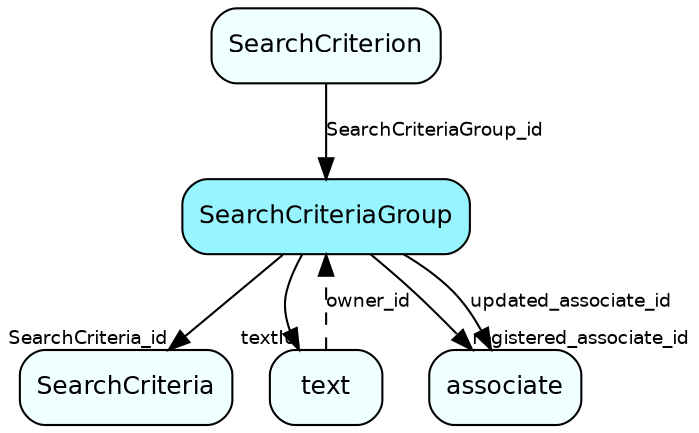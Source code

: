 digraph SearchCriteriaGroup  {
node [shape = box style="rounded, filled" fontname = "Helvetica" fontsize = "12" ]
edge [fontname = "Helvetica" fontsize = "9"]

SearchCriteriaGroup[fillcolor = "cadetblue1"]
SearchCriteria[fillcolor = "azure1"]
text[fillcolor = "azure1"]
associate[fillcolor = "azure1"]
SearchCriterion[fillcolor = "azure1"]
SearchCriteriaGroup -> SearchCriteria [headlabel = "SearchCriteria_id"]
SearchCriteriaGroup -> text [headlabel = "textId"]
SearchCriteriaGroup -> associate [headlabel = "registered_associate_id"]
SearchCriteriaGroup -> associate [label = "updated_associate_id"]
text -> SearchCriteriaGroup [label = "owner_id" style="dashed"]
SearchCriterion -> SearchCriteriaGroup [label = "SearchCriteriaGroup_id"]
}
